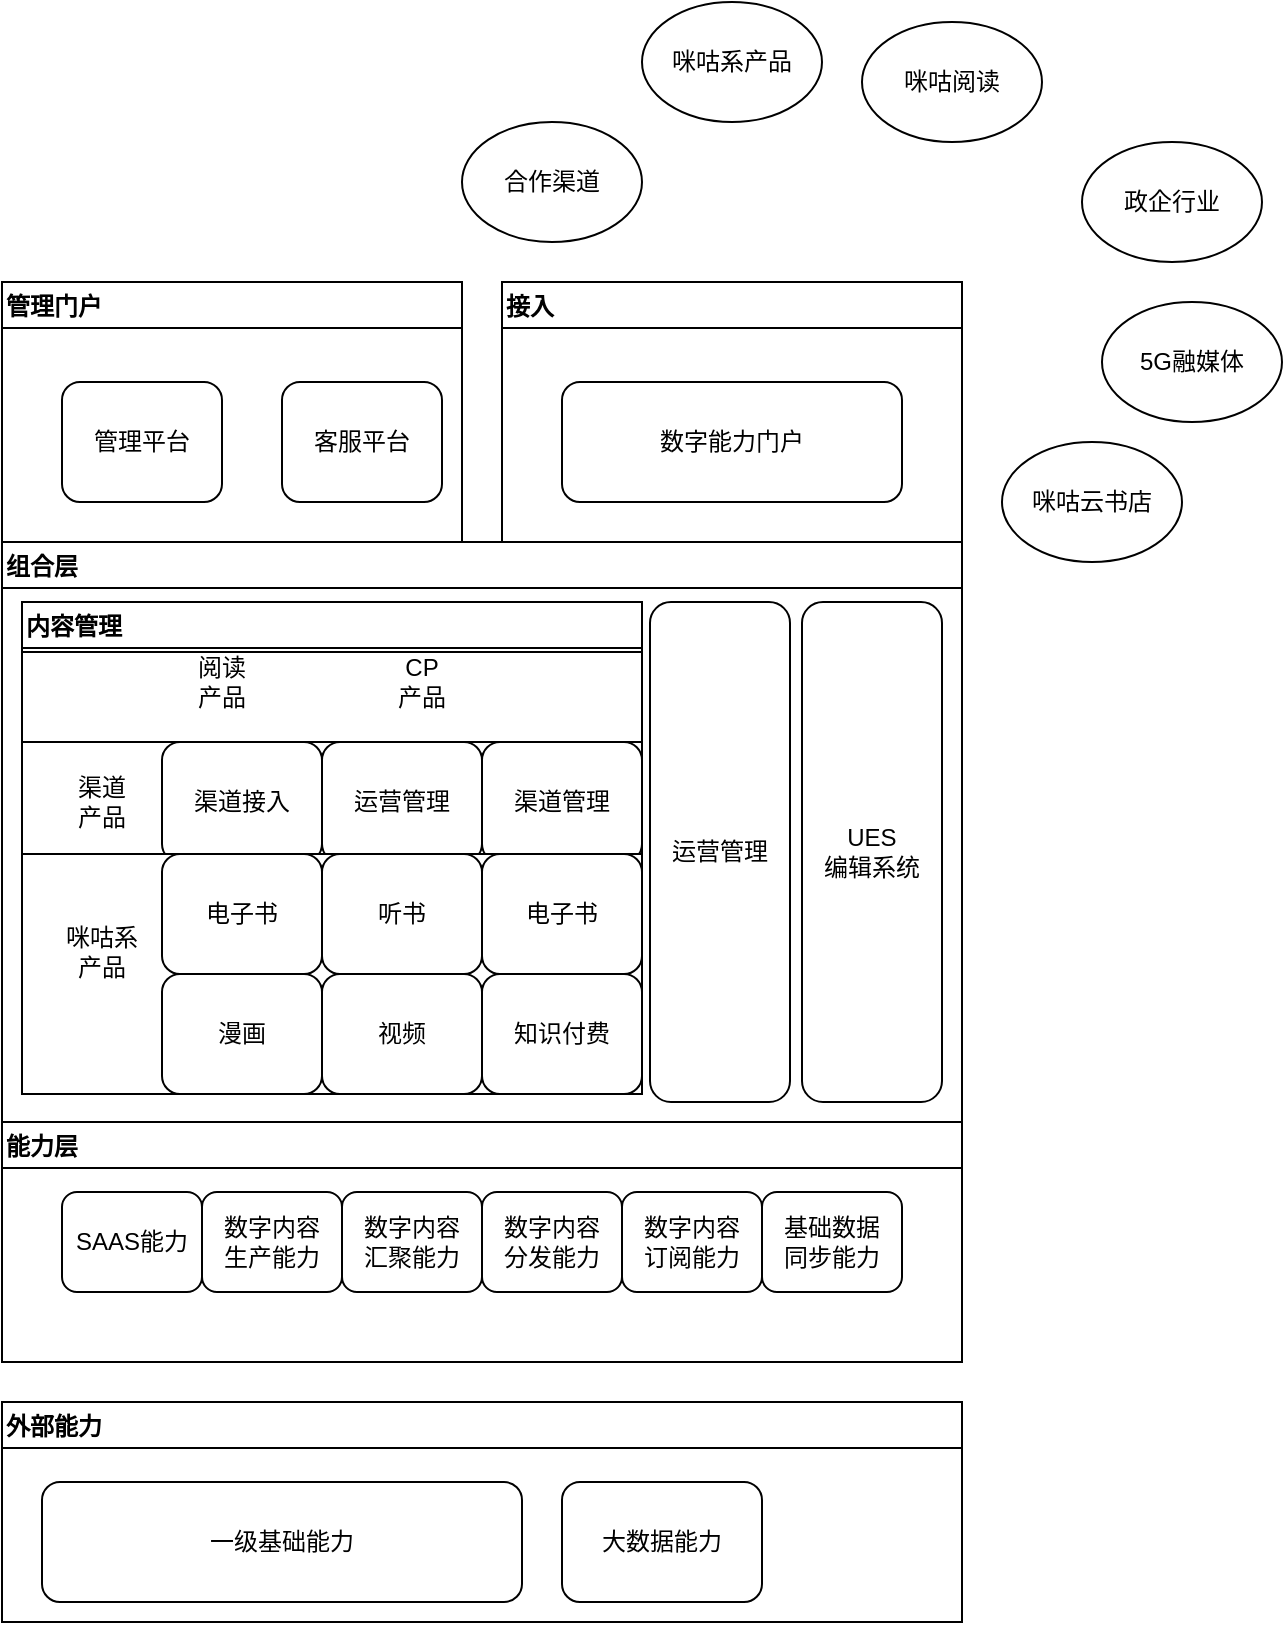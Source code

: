 <mxfile version="15.7.0" type="github" pages="2">
  <diagram id="cz_hN_qZs_6aXWZ0o-Bp" name="Page-1">
    <mxGraphModel dx="1038" dy="523" grid="1" gridSize="10" guides="1" tooltips="1" connect="1" arrows="1" fold="1" page="1" pageScale="1" pageWidth="827" pageHeight="1169" math="0" shadow="0">
      <root>
        <mxCell id="0" />
        <mxCell id="1" parent="0" />
        <mxCell id="ZObfIorKPEmS5yq_7a3a-53" value="组合层" style="swimlane;labelPosition=center;verticalLabelPosition=middle;align=left;verticalAlign=middle;textDirection=ltr;swimlaneLine=1;shadow=0;" vertex="1" parent="1">
          <mxGeometry x="90" y="410" width="480" height="290" as="geometry" />
        </mxCell>
        <mxCell id="ZObfIorKPEmS5yq_7a3a-61" value="UES&lt;br&gt;编辑系统" style="rounded=1;whiteSpace=wrap;html=1;" vertex="1" parent="ZObfIorKPEmS5yq_7a3a-53">
          <mxGeometry x="400" y="30" width="70" height="250" as="geometry" />
        </mxCell>
        <mxCell id="ZObfIorKPEmS5yq_7a3a-62" value="运营管理" style="rounded=1;whiteSpace=wrap;html=1;" vertex="1" parent="ZObfIorKPEmS5yq_7a3a-53">
          <mxGeometry x="324" y="30" width="70" height="250" as="geometry" />
        </mxCell>
        <mxCell id="ZObfIorKPEmS5yq_7a3a-64" value="内容管理" style="swimlane;shadow=0;align=left;" vertex="1" parent="ZObfIorKPEmS5yq_7a3a-53">
          <mxGeometry x="10" y="30" width="310" height="235" as="geometry" />
        </mxCell>
        <mxCell id="ZObfIorKPEmS5yq_7a3a-115" value="" style="rounded=0;whiteSpace=wrap;html=1;" vertex="1" parent="ZObfIorKPEmS5yq_7a3a-64">
          <mxGeometry y="25" width="310" height="60" as="geometry" />
        </mxCell>
        <mxCell id="ZObfIorKPEmS5yq_7a3a-117" value="阅读&lt;br&gt;产品" style="text;html=1;strokeColor=none;fillColor=none;align=center;verticalAlign=middle;whiteSpace=wrap;rounded=0;" vertex="1" parent="ZObfIorKPEmS5yq_7a3a-64">
          <mxGeometry x="70" y="25" width="60" height="30" as="geometry" />
        </mxCell>
        <mxCell id="ZObfIorKPEmS5yq_7a3a-116" value="CP&lt;br&gt;产品" style="text;html=1;strokeColor=none;fillColor=none;align=center;verticalAlign=middle;whiteSpace=wrap;rounded=0;" vertex="1" parent="ZObfIorKPEmS5yq_7a3a-64">
          <mxGeometry x="170" y="25" width="60" height="30" as="geometry" />
        </mxCell>
        <mxCell id="ZObfIorKPEmS5yq_7a3a-110" value="" style="rounded=0;whiteSpace=wrap;html=1;" vertex="1" parent="ZObfIorKPEmS5yq_7a3a-64">
          <mxGeometry y="70" width="310" height="60" as="geometry" />
        </mxCell>
        <mxCell id="ZObfIorKPEmS5yq_7a3a-111" value="渠道&lt;br&gt;产品" style="text;html=1;strokeColor=none;fillColor=none;align=center;verticalAlign=middle;whiteSpace=wrap;rounded=0;" vertex="1" parent="ZObfIorKPEmS5yq_7a3a-64">
          <mxGeometry x="10" y="85" width="60" height="30" as="geometry" />
        </mxCell>
        <mxCell id="ZObfIorKPEmS5yq_7a3a-112" value="渠道接入" style="rounded=1;whiteSpace=wrap;html=1;" vertex="1" parent="ZObfIorKPEmS5yq_7a3a-64">
          <mxGeometry x="70" y="70" width="80" height="60" as="geometry" />
        </mxCell>
        <mxCell id="ZObfIorKPEmS5yq_7a3a-113" value="运营管理" style="rounded=1;whiteSpace=wrap;html=1;" vertex="1" parent="ZObfIorKPEmS5yq_7a3a-64">
          <mxGeometry x="150" y="70" width="80" height="60" as="geometry" />
        </mxCell>
        <mxCell id="ZObfIorKPEmS5yq_7a3a-114" value="渠道管理" style="rounded=1;whiteSpace=wrap;html=1;" vertex="1" parent="ZObfIorKPEmS5yq_7a3a-64">
          <mxGeometry x="230" y="70" width="80" height="60" as="geometry" />
        </mxCell>
        <mxCell id="ZObfIorKPEmS5yq_7a3a-102" value="" style="rounded=0;whiteSpace=wrap;html=1;" vertex="1" parent="ZObfIorKPEmS5yq_7a3a-64">
          <mxGeometry y="126" width="310" height="120" as="geometry" />
        </mxCell>
        <mxCell id="ZObfIorKPEmS5yq_7a3a-108" value="咪咕系&lt;br&gt;产品" style="text;html=1;strokeColor=none;fillColor=none;align=center;verticalAlign=middle;whiteSpace=wrap;rounded=0;" vertex="1" parent="ZObfIorKPEmS5yq_7a3a-64">
          <mxGeometry x="10" y="160" width="60" height="30" as="geometry" />
        </mxCell>
        <mxCell id="ZObfIorKPEmS5yq_7a3a-103" value="电子书" style="rounded=1;whiteSpace=wrap;html=1;imageWidth=24;imageHeight=24;" vertex="1" parent="ZObfIorKPEmS5yq_7a3a-64">
          <mxGeometry x="70" y="126" width="80" height="60" as="geometry" />
        </mxCell>
        <mxCell id="ZObfIorKPEmS5yq_7a3a-104" value="听书" style="rounded=1;whiteSpace=wrap;html=1;imageWidth=24;imageHeight=24;" vertex="1" parent="ZObfIorKPEmS5yq_7a3a-64">
          <mxGeometry x="150" y="126" width="80" height="60" as="geometry" />
        </mxCell>
        <mxCell id="ZObfIorKPEmS5yq_7a3a-105" value="电子书" style="rounded=1;whiteSpace=wrap;html=1;imageWidth=24;imageHeight=24;" vertex="1" parent="ZObfIorKPEmS5yq_7a3a-64">
          <mxGeometry x="230" y="126" width="80" height="60" as="geometry" />
        </mxCell>
        <mxCell id="ZObfIorKPEmS5yq_7a3a-106" value="漫画" style="rounded=1;whiteSpace=wrap;html=1;imageWidth=24;imageHeight=24;" vertex="1" parent="ZObfIorKPEmS5yq_7a3a-64">
          <mxGeometry x="70" y="186" width="80" height="60" as="geometry" />
        </mxCell>
        <mxCell id="ZObfIorKPEmS5yq_7a3a-107" value="视频" style="rounded=1;whiteSpace=wrap;html=1;imageWidth=24;imageHeight=24;" vertex="1" parent="ZObfIorKPEmS5yq_7a3a-64">
          <mxGeometry x="150" y="186" width="80" height="60" as="geometry" />
        </mxCell>
        <mxCell id="ZObfIorKPEmS5yq_7a3a-109" value="知识付费" style="rounded=1;whiteSpace=wrap;html=1;imageWidth=24;imageHeight=24;" vertex="1" parent="ZObfIorKPEmS5yq_7a3a-64">
          <mxGeometry x="230" y="186" width="80" height="60" as="geometry" />
        </mxCell>
        <mxCell id="ZObfIorKPEmS5yq_7a3a-54" value="能力层" style="swimlane;shadow=0;align=left;" vertex="1" parent="1">
          <mxGeometry x="90" y="700" width="480" height="120" as="geometry" />
        </mxCell>
        <mxCell id="ZObfIorKPEmS5yq_7a3a-56" value="数字内容&lt;br&gt;生产能力" style="rounded=1;whiteSpace=wrap;html=1;" vertex="1" parent="ZObfIorKPEmS5yq_7a3a-54">
          <mxGeometry x="100" y="35" width="70" height="50" as="geometry" />
        </mxCell>
        <mxCell id="ZObfIorKPEmS5yq_7a3a-127" value="数字内容&lt;br&gt;汇聚能力" style="rounded=1;whiteSpace=wrap;html=1;" vertex="1" parent="ZObfIorKPEmS5yq_7a3a-54">
          <mxGeometry x="170" y="35" width="70" height="50" as="geometry" />
        </mxCell>
        <mxCell id="ZObfIorKPEmS5yq_7a3a-128" value="数字内容&lt;br&gt;分发能力" style="rounded=1;whiteSpace=wrap;html=1;" vertex="1" parent="ZObfIorKPEmS5yq_7a3a-54">
          <mxGeometry x="240" y="35" width="70" height="50" as="geometry" />
        </mxCell>
        <mxCell id="ZObfIorKPEmS5yq_7a3a-129" value="数字内容&lt;br&gt;订阅能力" style="rounded=1;whiteSpace=wrap;html=1;" vertex="1" parent="ZObfIorKPEmS5yq_7a3a-54">
          <mxGeometry x="310" y="35" width="70" height="50" as="geometry" />
        </mxCell>
        <mxCell id="ZObfIorKPEmS5yq_7a3a-130" value="基础数据&lt;br&gt;同步能力" style="rounded=1;whiteSpace=wrap;html=1;" vertex="1" parent="ZObfIorKPEmS5yq_7a3a-54">
          <mxGeometry x="380" y="35" width="70" height="50" as="geometry" />
        </mxCell>
        <mxCell id="ZObfIorKPEmS5yq_7a3a-131" value="SAAS能力" style="rounded=1;whiteSpace=wrap;html=1;" vertex="1" parent="ZObfIorKPEmS5yq_7a3a-54">
          <mxGeometry x="30" y="35" width="70" height="50" as="geometry" />
        </mxCell>
        <mxCell id="ZObfIorKPEmS5yq_7a3a-57" value="管理门户" style="swimlane;shadow=0;align=left;startSize=23;" vertex="1" parent="1">
          <mxGeometry x="90" y="280" width="230" height="130" as="geometry" />
        </mxCell>
        <mxCell id="ZObfIorKPEmS5yq_7a3a-58" value="管理平台" style="rounded=1;whiteSpace=wrap;html=1;" vertex="1" parent="ZObfIorKPEmS5yq_7a3a-57">
          <mxGeometry x="30" y="50" width="80" height="60" as="geometry" />
        </mxCell>
        <mxCell id="ZObfIorKPEmS5yq_7a3a-60" value="客服平台" style="rounded=1;whiteSpace=wrap;html=1;" vertex="1" parent="ZObfIorKPEmS5yq_7a3a-57">
          <mxGeometry x="140" y="50" width="80" height="60" as="geometry" />
        </mxCell>
        <mxCell id="ZObfIorKPEmS5yq_7a3a-119" value="外部能力" style="swimlane;shadow=0;align=left;" vertex="1" parent="1">
          <mxGeometry x="90" y="840" width="480" height="110" as="geometry" />
        </mxCell>
        <mxCell id="ZObfIorKPEmS5yq_7a3a-120" value="一级基础能力" style="rounded=1;whiteSpace=wrap;html=1;" vertex="1" parent="ZObfIorKPEmS5yq_7a3a-119">
          <mxGeometry x="20" y="40" width="240" height="60" as="geometry" />
        </mxCell>
        <mxCell id="ZObfIorKPEmS5yq_7a3a-121" value="大数据能力" style="rounded=1;whiteSpace=wrap;html=1;" vertex="1" parent="ZObfIorKPEmS5yq_7a3a-119">
          <mxGeometry x="280" y="40" width="100" height="60" as="geometry" />
        </mxCell>
        <mxCell id="ZObfIorKPEmS5yq_7a3a-134" value="&lt;span&gt;咪咕阅读&lt;/span&gt;" style="ellipse;whiteSpace=wrap;html=1;shadow=0;align=center;" vertex="1" parent="1">
          <mxGeometry x="520" y="150" width="90" height="60" as="geometry" />
        </mxCell>
        <mxCell id="ZObfIorKPEmS5yq_7a3a-135" value="咪咕云书店" style="ellipse;whiteSpace=wrap;html=1;shadow=0;align=center;" vertex="1" parent="1">
          <mxGeometry x="590" y="360" width="90" height="60" as="geometry" />
        </mxCell>
        <mxCell id="ZObfIorKPEmS5yq_7a3a-136" value="政企行业" style="ellipse;whiteSpace=wrap;html=1;shadow=0;align=center;" vertex="1" parent="1">
          <mxGeometry x="630" y="210" width="90" height="60" as="geometry" />
        </mxCell>
        <mxCell id="ZObfIorKPEmS5yq_7a3a-137" value="5G融媒体" style="ellipse;whiteSpace=wrap;html=1;shadow=0;align=center;" vertex="1" parent="1">
          <mxGeometry x="640" y="290" width="90" height="60" as="geometry" />
        </mxCell>
        <mxCell id="ZObfIorKPEmS5yq_7a3a-138" value="咪咕系产品" style="ellipse;whiteSpace=wrap;html=1;shadow=0;align=center;" vertex="1" parent="1">
          <mxGeometry x="410" y="140" width="90" height="60" as="geometry" />
        </mxCell>
        <mxCell id="ZObfIorKPEmS5yq_7a3a-139" value="合作渠道" style="ellipse;whiteSpace=wrap;html=1;shadow=0;align=center;" vertex="1" parent="1">
          <mxGeometry x="320" y="200" width="90" height="60" as="geometry" />
        </mxCell>
        <mxCell id="ZObfIorKPEmS5yq_7a3a-140" value="接入" style="swimlane;shadow=0;align=left;" vertex="1" parent="1">
          <mxGeometry x="340" y="280" width="230" height="130" as="geometry" />
        </mxCell>
        <mxCell id="ZObfIorKPEmS5yq_7a3a-141" value="数字能力门户" style="rounded=1;whiteSpace=wrap;html=1;" vertex="1" parent="ZObfIorKPEmS5yq_7a3a-140">
          <mxGeometry x="30" y="50" width="170" height="60" as="geometry" />
        </mxCell>
      </root>
    </mxGraphModel>
  </diagram>
  <diagram id="S2uerGcFOqV6QK5exXmG" name="Page-2">
    <mxGraphModel dx="1038" dy="579" grid="1" gridSize="10" guides="1" tooltips="1" connect="1" arrows="1" fold="1" page="1" pageScale="1" pageWidth="827" pageHeight="1169" math="0" shadow="0">
      <root>
        <mxCell id="V3DW3f00zwKwSgwLE8GD-0" />
        <mxCell id="V3DW3f00zwKwSgwLE8GD-1" parent="V3DW3f00zwKwSgwLE8GD-0" />
      </root>
    </mxGraphModel>
  </diagram>
</mxfile>
